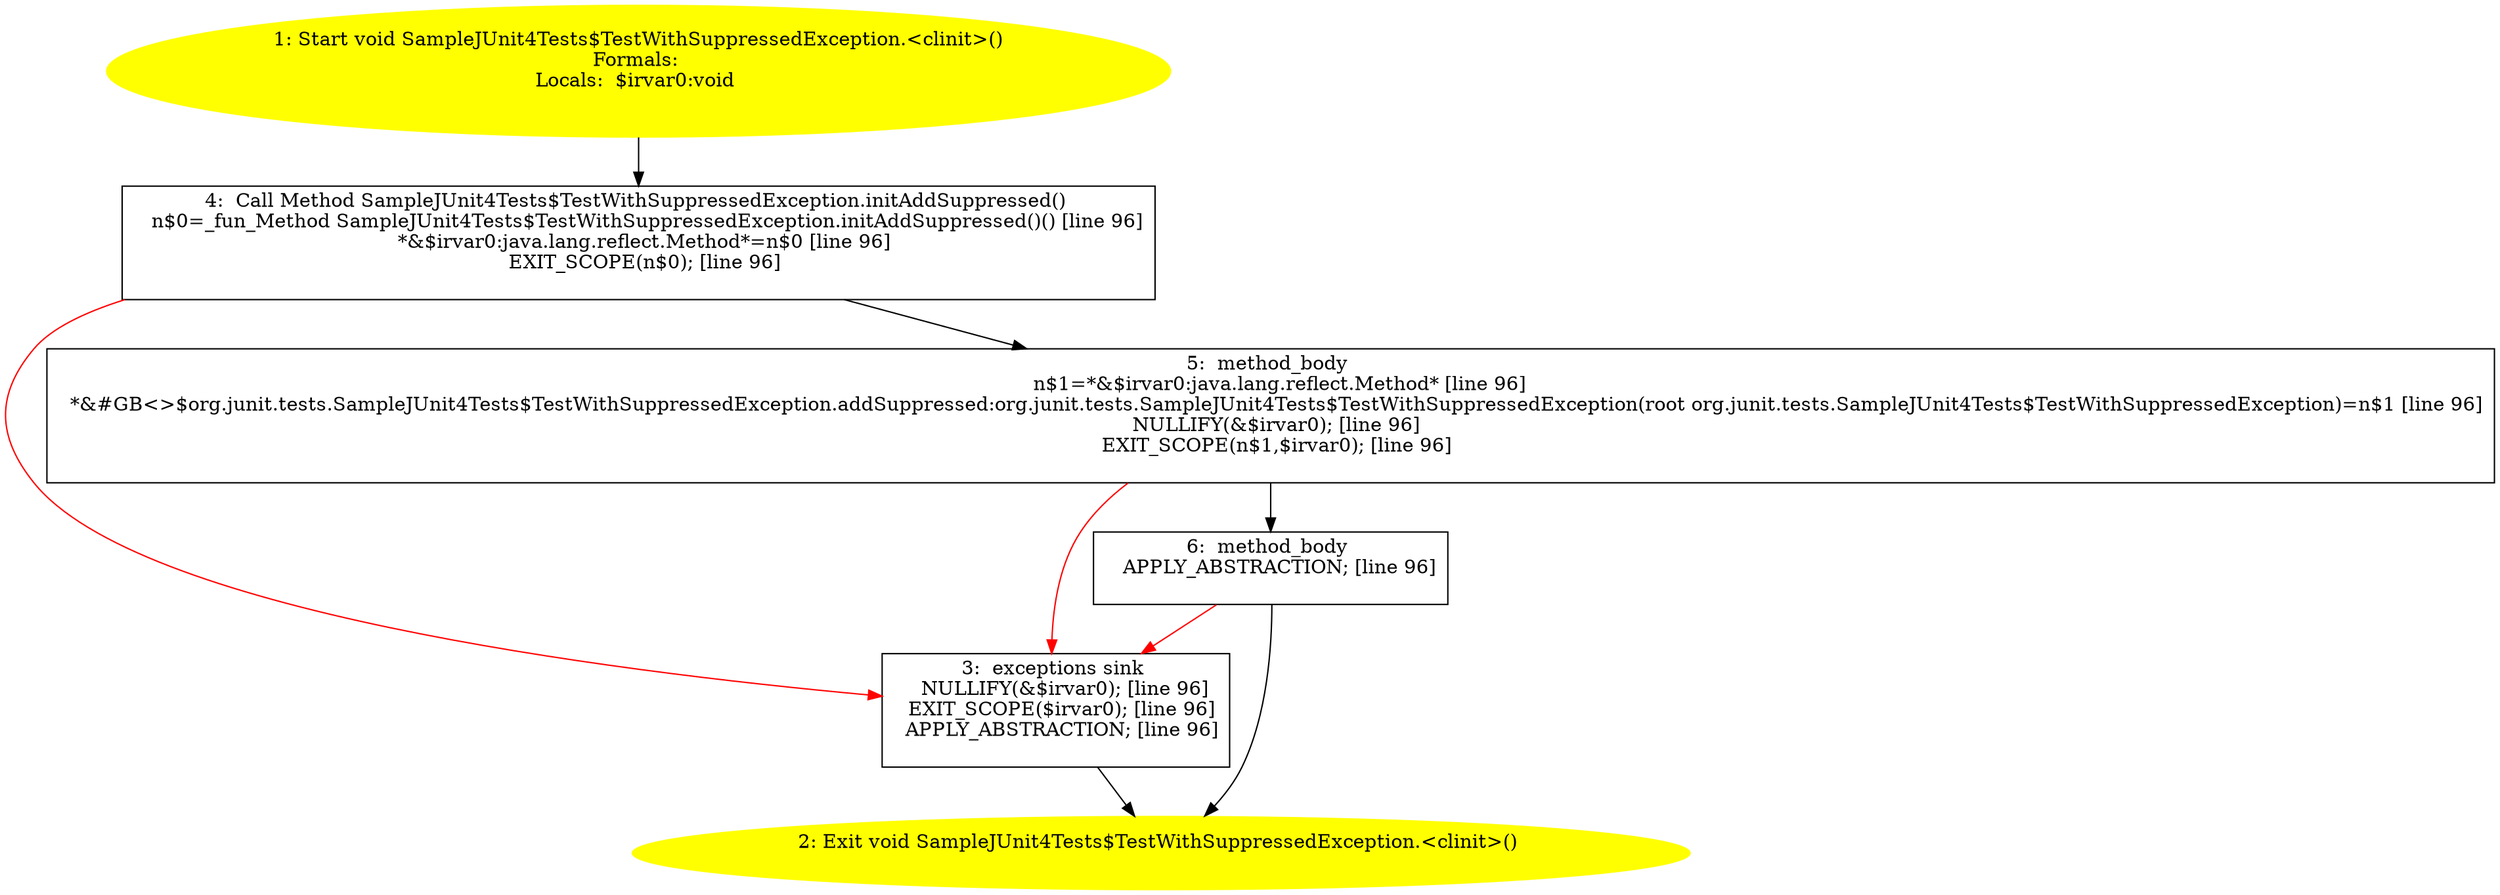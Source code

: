 /* @generated */
digraph cfg {
"org.junit.tests.SampleJUnit4Tests$TestWithSuppressedException.<clinit>():void.d0fba37ac16e1b580b230fe2952dd30d_1" [label="1: Start void SampleJUnit4Tests$TestWithSuppressedException.<clinit>()\nFormals: \nLocals:  $irvar0:void \n  " color=yellow style=filled]
	

	 "org.junit.tests.SampleJUnit4Tests$TestWithSuppressedException.<clinit>():void.d0fba37ac16e1b580b230fe2952dd30d_1" -> "org.junit.tests.SampleJUnit4Tests$TestWithSuppressedException.<clinit>():void.d0fba37ac16e1b580b230fe2952dd30d_4" ;
"org.junit.tests.SampleJUnit4Tests$TestWithSuppressedException.<clinit>():void.d0fba37ac16e1b580b230fe2952dd30d_2" [label="2: Exit void SampleJUnit4Tests$TestWithSuppressedException.<clinit>() \n  " color=yellow style=filled]
	

"org.junit.tests.SampleJUnit4Tests$TestWithSuppressedException.<clinit>():void.d0fba37ac16e1b580b230fe2952dd30d_3" [label="3:  exceptions sink \n   NULLIFY(&$irvar0); [line 96]\n  EXIT_SCOPE($irvar0); [line 96]\n  APPLY_ABSTRACTION; [line 96]\n " shape="box"]
	

	 "org.junit.tests.SampleJUnit4Tests$TestWithSuppressedException.<clinit>():void.d0fba37ac16e1b580b230fe2952dd30d_3" -> "org.junit.tests.SampleJUnit4Tests$TestWithSuppressedException.<clinit>():void.d0fba37ac16e1b580b230fe2952dd30d_2" ;
"org.junit.tests.SampleJUnit4Tests$TestWithSuppressedException.<clinit>():void.d0fba37ac16e1b580b230fe2952dd30d_4" [label="4:  Call Method SampleJUnit4Tests$TestWithSuppressedException.initAddSuppressed() \n   n$0=_fun_Method SampleJUnit4Tests$TestWithSuppressedException.initAddSuppressed()() [line 96]\n  *&$irvar0:java.lang.reflect.Method*=n$0 [line 96]\n  EXIT_SCOPE(n$0); [line 96]\n " shape="box"]
	

	 "org.junit.tests.SampleJUnit4Tests$TestWithSuppressedException.<clinit>():void.d0fba37ac16e1b580b230fe2952dd30d_4" -> "org.junit.tests.SampleJUnit4Tests$TestWithSuppressedException.<clinit>():void.d0fba37ac16e1b580b230fe2952dd30d_5" ;
	 "org.junit.tests.SampleJUnit4Tests$TestWithSuppressedException.<clinit>():void.d0fba37ac16e1b580b230fe2952dd30d_4" -> "org.junit.tests.SampleJUnit4Tests$TestWithSuppressedException.<clinit>():void.d0fba37ac16e1b580b230fe2952dd30d_3" [color="red" ];
"org.junit.tests.SampleJUnit4Tests$TestWithSuppressedException.<clinit>():void.d0fba37ac16e1b580b230fe2952dd30d_5" [label="5:  method_body \n   n$1=*&$irvar0:java.lang.reflect.Method* [line 96]\n  *&#GB<>$org.junit.tests.SampleJUnit4Tests$TestWithSuppressedException.addSuppressed:org.junit.tests.SampleJUnit4Tests$TestWithSuppressedException(root org.junit.tests.SampleJUnit4Tests$TestWithSuppressedException)=n$1 [line 96]\n  NULLIFY(&$irvar0); [line 96]\n  EXIT_SCOPE(n$1,$irvar0); [line 96]\n " shape="box"]
	

	 "org.junit.tests.SampleJUnit4Tests$TestWithSuppressedException.<clinit>():void.d0fba37ac16e1b580b230fe2952dd30d_5" -> "org.junit.tests.SampleJUnit4Tests$TestWithSuppressedException.<clinit>():void.d0fba37ac16e1b580b230fe2952dd30d_6" ;
	 "org.junit.tests.SampleJUnit4Tests$TestWithSuppressedException.<clinit>():void.d0fba37ac16e1b580b230fe2952dd30d_5" -> "org.junit.tests.SampleJUnit4Tests$TestWithSuppressedException.<clinit>():void.d0fba37ac16e1b580b230fe2952dd30d_3" [color="red" ];
"org.junit.tests.SampleJUnit4Tests$TestWithSuppressedException.<clinit>():void.d0fba37ac16e1b580b230fe2952dd30d_6" [label="6:  method_body \n   APPLY_ABSTRACTION; [line 96]\n " shape="box"]
	

	 "org.junit.tests.SampleJUnit4Tests$TestWithSuppressedException.<clinit>():void.d0fba37ac16e1b580b230fe2952dd30d_6" -> "org.junit.tests.SampleJUnit4Tests$TestWithSuppressedException.<clinit>():void.d0fba37ac16e1b580b230fe2952dd30d_2" ;
	 "org.junit.tests.SampleJUnit4Tests$TestWithSuppressedException.<clinit>():void.d0fba37ac16e1b580b230fe2952dd30d_6" -> "org.junit.tests.SampleJUnit4Tests$TestWithSuppressedException.<clinit>():void.d0fba37ac16e1b580b230fe2952dd30d_3" [color="red" ];
}
